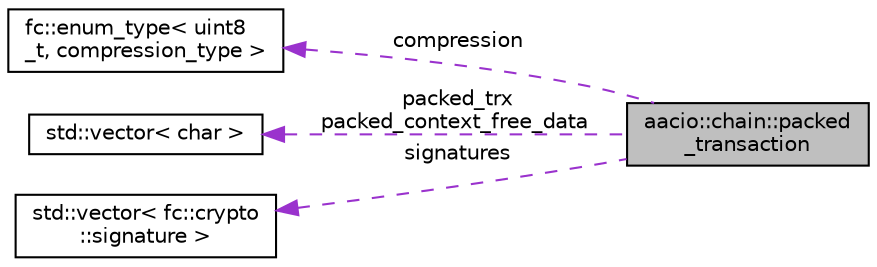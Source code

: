 digraph "aacio::chain::packed_transaction"
{
  edge [fontname="Helvetica",fontsize="10",labelfontname="Helvetica",labelfontsize="10"];
  node [fontname="Helvetica",fontsize="10",shape=record];
  rankdir="LR";
  Node1 [label="aacio::chain::packed\l_transaction",height=0.2,width=0.4,color="black", fillcolor="grey75", style="filled", fontcolor="black"];
  Node2 -> Node1 [dir="back",color="darkorchid3",fontsize="10",style="dashed",label=" compression" ,fontname="Helvetica"];
  Node2 [label="fc::enum_type\< uint8\l_t, compression_type \>",height=0.2,width=0.4,color="black", fillcolor="white", style="filled",URL="$classfc_1_1enum__type.html"];
  Node3 -> Node1 [dir="back",color="darkorchid3",fontsize="10",style="dashed",label=" packed_trx\npacked_context_free_data" ,fontname="Helvetica"];
  Node3 [label="std::vector\< char \>",height=0.2,width=0.4,color="black", fillcolor="white", style="filled",URL="$classstd_1_1vector.html"];
  Node4 -> Node1 [dir="back",color="darkorchid3",fontsize="10",style="dashed",label=" signatures" ,fontname="Helvetica"];
  Node4 [label="std::vector\< fc::crypto\l::signature \>",height=0.2,width=0.4,color="black", fillcolor="white", style="filled",URL="$classstd_1_1vector.html"];
}
